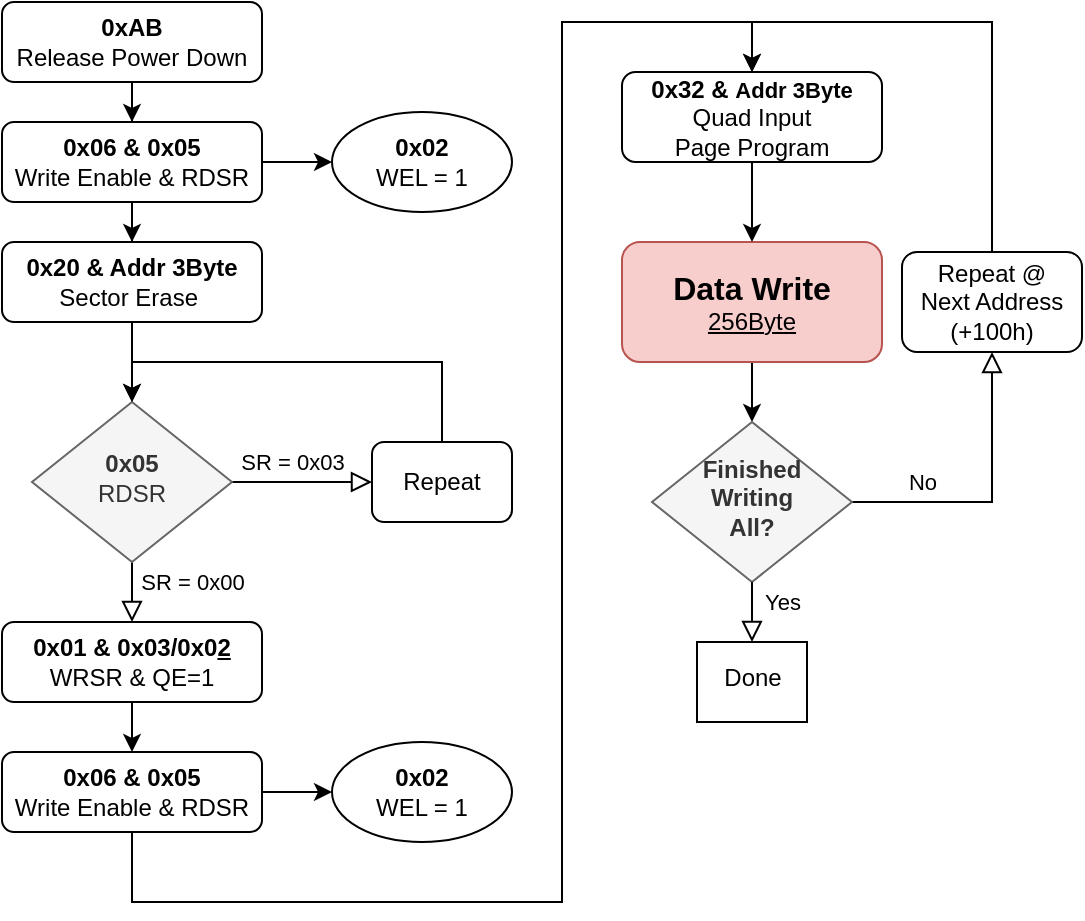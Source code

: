 <mxfile version="15.8.2" type="github">
  <diagram id="C5RBs43oDa-KdzZeNtuy" name="Page-1">
    <mxGraphModel dx="1038" dy="532" grid="1" gridSize="10" guides="1" tooltips="1" connect="1" arrows="1" fold="1" page="1" pageScale="1" pageWidth="827" pageHeight="1169" math="0" shadow="0">
      <root>
        <mxCell id="WIyWlLk6GJQsqaUBKTNV-0" />
        <mxCell id="WIyWlLk6GJQsqaUBKTNV-1" parent="WIyWlLk6GJQsqaUBKTNV-0" />
        <mxCell id="R-zWGBTZfVwNPA_6gyD4-6" value="" style="edgeStyle=orthogonalEdgeStyle;rounded=0;orthogonalLoop=1;jettySize=auto;html=1;fontSize=12;" parent="WIyWlLk6GJQsqaUBKTNV-1" source="R-zWGBTZfVwNPA_6gyD4-1" target="R-zWGBTZfVwNPA_6gyD4-5" edge="1">
          <mxGeometry relative="1" as="geometry" />
        </mxCell>
        <mxCell id="R-zWGBTZfVwNPA_6gyD4-14" value="" style="edgeStyle=orthogonalEdgeStyle;rounded=0;orthogonalLoop=1;jettySize=auto;html=1;fontSize=12;" parent="WIyWlLk6GJQsqaUBKTNV-1" source="R-zWGBTZfVwNPA_6gyD4-1" target="R-zWGBTZfVwNPA_6gyD4-13" edge="1">
          <mxGeometry relative="1" as="geometry" />
        </mxCell>
        <mxCell id="R-zWGBTZfVwNPA_6gyD4-1" value="&lt;b&gt;0x06 &amp;amp; 0x05&lt;br&gt;&lt;/b&gt;Write Enable &amp;amp; RDSR" style="rounded=1;whiteSpace=wrap;html=1;fontSize=12;glass=0;strokeWidth=1;shadow=0;" parent="WIyWlLk6GJQsqaUBKTNV-1" vertex="1">
          <mxGeometry x="190" y="90" width="130" height="40" as="geometry" />
        </mxCell>
        <mxCell id="R-zWGBTZfVwNPA_6gyD4-5" value="&lt;b&gt;0x02&lt;/b&gt;&lt;br&gt;WEL = 1" style="ellipse;whiteSpace=wrap;html=1;rounded=1;shadow=0;strokeWidth=1;glass=0;" parent="WIyWlLk6GJQsqaUBKTNV-1" vertex="1">
          <mxGeometry x="355" y="85" width="90" height="50" as="geometry" />
        </mxCell>
        <mxCell id="R-zWGBTZfVwNPA_6gyD4-13" value="&lt;b&gt;0x20&amp;nbsp;&lt;/b&gt;&lt;b&gt;&amp;amp; Addr 3Byte&lt;/b&gt;&lt;br&gt;Sector Erase&amp;nbsp;" style="whiteSpace=wrap;html=1;rounded=1;shadow=0;strokeWidth=1;glass=0;" parent="WIyWlLk6GJQsqaUBKTNV-1" vertex="1">
          <mxGeometry x="190" y="150" width="130" height="40" as="geometry" />
        </mxCell>
        <mxCell id="t_iCc2SrbTNAFNuz0VWI-24" style="edgeStyle=orthogonalEdgeStyle;rounded=0;orthogonalLoop=1;jettySize=auto;html=1;fontSize=11;" parent="WIyWlLk6GJQsqaUBKTNV-1" source="R-zWGBTZfVwNPA_6gyD4-32" edge="1">
          <mxGeometry relative="1" as="geometry">
            <mxPoint x="565" y="240" as="targetPoint" />
          </mxGeometry>
        </mxCell>
        <mxCell id="R-zWGBTZfVwNPA_6gyD4-32" value="&lt;b style=&quot;font-size: 16px&quot;&gt;Data Write&lt;br&gt;&lt;/b&gt;&lt;u&gt;256Byte&lt;/u&gt;" style="whiteSpace=wrap;html=1;rounded=1;shadow=0;strokeWidth=1;glass=0;fillColor=#f8cecc;strokeColor=#b85450;" parent="WIyWlLk6GJQsqaUBKTNV-1" vertex="1">
          <mxGeometry x="500" y="150" width="130" height="60" as="geometry" />
        </mxCell>
        <mxCell id="t_iCc2SrbTNAFNuz0VWI-2" value="SR = 0x00" style="rounded=0;html=1;jettySize=auto;orthogonalLoop=1;fontSize=11;endArrow=block;endFill=0;endSize=8;strokeWidth=1;shadow=0;labelBackgroundColor=none;edgeStyle=orthogonalEdgeStyle;entryX=0.5;entryY=0;entryDx=0;entryDy=0;" parent="WIyWlLk6GJQsqaUBKTNV-1" source="t_iCc2SrbTNAFNuz0VWI-4" target="t_iCc2SrbTNAFNuz0VWI-13" edge="1">
          <mxGeometry x="0.2" y="30" relative="1" as="geometry">
            <mxPoint as="offset" />
            <mxPoint x="255" y="340" as="targetPoint" />
          </mxGeometry>
        </mxCell>
        <mxCell id="t_iCc2SrbTNAFNuz0VWI-3" value="SR = 0x03" style="edgeStyle=orthogonalEdgeStyle;rounded=0;html=1;jettySize=auto;orthogonalLoop=1;fontSize=11;endArrow=block;endFill=0;endSize=8;strokeWidth=1;shadow=0;labelBackgroundColor=none;" parent="WIyWlLk6GJQsqaUBKTNV-1" source="t_iCc2SrbTNAFNuz0VWI-4" target="t_iCc2SrbTNAFNuz0VWI-6" edge="1">
          <mxGeometry x="-0.143" y="10" relative="1" as="geometry">
            <mxPoint as="offset" />
          </mxGeometry>
        </mxCell>
        <mxCell id="t_iCc2SrbTNAFNuz0VWI-4" value="&lt;b&gt;0x05&lt;/b&gt;&lt;br&gt;RDSR" style="rhombus;whiteSpace=wrap;html=1;shadow=0;fontFamily=Helvetica;fontSize=12;align=center;strokeWidth=1;spacing=6;spacingTop=-4;fillColor=#f5f5f5;fontColor=#333333;strokeColor=#666666;" parent="WIyWlLk6GJQsqaUBKTNV-1" vertex="1">
          <mxGeometry x="205" y="230" width="100" height="80" as="geometry" />
        </mxCell>
        <mxCell id="t_iCc2SrbTNAFNuz0VWI-5" style="edgeStyle=orthogonalEdgeStyle;rounded=0;orthogonalLoop=1;jettySize=auto;html=1;entryX=0.5;entryY=0;entryDx=0;entryDy=0;fontSize=12;exitX=0.5;exitY=0;exitDx=0;exitDy=0;" parent="WIyWlLk6GJQsqaUBKTNV-1" source="t_iCc2SrbTNAFNuz0VWI-6" target="t_iCc2SrbTNAFNuz0VWI-4" edge="1">
          <mxGeometry relative="1" as="geometry">
            <Array as="points">
              <mxPoint x="410" y="210" />
              <mxPoint x="255" y="210" />
            </Array>
          </mxGeometry>
        </mxCell>
        <mxCell id="t_iCc2SrbTNAFNuz0VWI-6" value="Repeat" style="rounded=1;whiteSpace=wrap;html=1;fontSize=12;glass=0;strokeWidth=1;shadow=0;" parent="WIyWlLk6GJQsqaUBKTNV-1" vertex="1">
          <mxGeometry x="375" y="250" width="70" height="40" as="geometry" />
        </mxCell>
        <mxCell id="t_iCc2SrbTNAFNuz0VWI-7" value="" style="edgeStyle=orthogonalEdgeStyle;rounded=0;orthogonalLoop=1;jettySize=auto;html=1;fontSize=12;exitX=0.5;exitY=1;exitDx=0;exitDy=0;" parent="WIyWlLk6GJQsqaUBKTNV-1" source="R-zWGBTZfVwNPA_6gyD4-13" target="t_iCc2SrbTNAFNuz0VWI-4" edge="1">
          <mxGeometry relative="1" as="geometry">
            <mxPoint x="255" y="210" as="sourcePoint" />
          </mxGeometry>
        </mxCell>
        <mxCell id="t_iCc2SrbTNAFNuz0VWI-12" value="" style="edgeStyle=orthogonalEdgeStyle;rounded=0;orthogonalLoop=1;jettySize=auto;html=1;fontSize=12;entryX=0.5;entryY=0;entryDx=0;entryDy=0;" parent="WIyWlLk6GJQsqaUBKTNV-1" source="t_iCc2SrbTNAFNuz0VWI-13" target="t_iCc2SrbTNAFNuz0VWI-15" edge="1">
          <mxGeometry relative="1" as="geometry">
            <mxPoint x="255" y="420" as="targetPoint" />
          </mxGeometry>
        </mxCell>
        <mxCell id="t_iCc2SrbTNAFNuz0VWI-13" value="&lt;b&gt;0x01 &amp;amp; 0x03/0x0&lt;u&gt;2&lt;/u&gt;&lt;br&gt;&lt;/b&gt;WRSR &amp;amp; QE=1" style="whiteSpace=wrap;html=1;rounded=1;shadow=0;strokeWidth=1;glass=0;" parent="WIyWlLk6GJQsqaUBKTNV-1" vertex="1">
          <mxGeometry x="190" y="340" width="130" height="40" as="geometry" />
        </mxCell>
        <mxCell id="t_iCc2SrbTNAFNuz0VWI-14" value="" style="edgeStyle=orthogonalEdgeStyle;rounded=0;orthogonalLoop=1;jettySize=auto;html=1;fontSize=12;" parent="WIyWlLk6GJQsqaUBKTNV-1" source="t_iCc2SrbTNAFNuz0VWI-15" target="t_iCc2SrbTNAFNuz0VWI-16" edge="1">
          <mxGeometry relative="1" as="geometry" />
        </mxCell>
        <mxCell id="t_iCc2SrbTNAFNuz0VWI-19" value="" style="edgeStyle=orthogonalEdgeStyle;rounded=0;orthogonalLoop=1;jettySize=auto;html=1;entryX=0.5;entryY=0;entryDx=0;entryDy=0;exitX=0.5;exitY=1;exitDx=0;exitDy=0;" parent="WIyWlLk6GJQsqaUBKTNV-1" source="t_iCc2SrbTNAFNuz0VWI-15" target="t_iCc2SrbTNAFNuz0VWI-18" edge="1">
          <mxGeometry relative="1" as="geometry">
            <Array as="points">
              <mxPoint x="255" y="480" />
              <mxPoint x="470" y="480" />
              <mxPoint x="470" y="40" />
              <mxPoint x="565" y="40" />
            </Array>
          </mxGeometry>
        </mxCell>
        <mxCell id="t_iCc2SrbTNAFNuz0VWI-15" value="&lt;b&gt;0x06 &amp;amp; 0x05&lt;br&gt;&lt;/b&gt;Write Enable &amp;amp; RDSR" style="rounded=1;whiteSpace=wrap;html=1;fontSize=12;glass=0;strokeWidth=1;shadow=0;" parent="WIyWlLk6GJQsqaUBKTNV-1" vertex="1">
          <mxGeometry x="190" y="405" width="130" height="40" as="geometry" />
        </mxCell>
        <mxCell id="t_iCc2SrbTNAFNuz0VWI-16" value="&lt;b&gt;0x02&lt;/b&gt;&lt;br&gt;WEL = 1" style="ellipse;whiteSpace=wrap;html=1;rounded=1;shadow=0;strokeWidth=1;glass=0;" parent="WIyWlLk6GJQsqaUBKTNV-1" vertex="1">
          <mxGeometry x="355" y="400" width="90" height="50" as="geometry" />
        </mxCell>
        <mxCell id="t_iCc2SrbTNAFNuz0VWI-23" value="" style="edgeStyle=orthogonalEdgeStyle;rounded=0;orthogonalLoop=1;jettySize=auto;html=1;fontSize=11;" parent="WIyWlLk6GJQsqaUBKTNV-1" source="t_iCc2SrbTNAFNuz0VWI-18" target="R-zWGBTZfVwNPA_6gyD4-32" edge="1">
          <mxGeometry relative="1" as="geometry" />
        </mxCell>
        <mxCell id="t_iCc2SrbTNAFNuz0VWI-18" value="&lt;b&gt;0x32 &amp;amp; &lt;font style=&quot;font-size: 11px&quot;&gt;Addr 3Byte&lt;/font&gt;&lt;/b&gt;&lt;br&gt;Quad Input&lt;br&gt;Page Program" style="rounded=1;whiteSpace=wrap;html=1;fontSize=12;glass=0;strokeWidth=1;shadow=0;" parent="WIyWlLk6GJQsqaUBKTNV-1" vertex="1">
          <mxGeometry x="500" y="65" width="130" height="45" as="geometry" />
        </mxCell>
        <mxCell id="t_iCc2SrbTNAFNuz0VWI-27" value="No" style="edgeStyle=orthogonalEdgeStyle;rounded=0;html=1;jettySize=auto;orthogonalLoop=1;fontSize=11;endArrow=block;endFill=0;endSize=8;strokeWidth=1;shadow=0;labelBackgroundColor=none;" parent="WIyWlLk6GJQsqaUBKTNV-1" source="t_iCc2SrbTNAFNuz0VWI-28" target="t_iCc2SrbTNAFNuz0VWI-30" edge="1">
          <mxGeometry x="-0.517" y="10" relative="1" as="geometry">
            <mxPoint as="offset" />
          </mxGeometry>
        </mxCell>
        <mxCell id="t_iCc2SrbTNAFNuz0VWI-28" value="&lt;b&gt;Finished Writing&lt;br&gt;All?&lt;br&gt;&lt;/b&gt;" style="rhombus;whiteSpace=wrap;html=1;shadow=0;fontFamily=Helvetica;fontSize=12;align=center;strokeWidth=1;spacing=6;spacingTop=-4;fillColor=#f5f5f5;fontColor=#333333;strokeColor=#666666;" parent="WIyWlLk6GJQsqaUBKTNV-1" vertex="1">
          <mxGeometry x="515" y="240" width="100" height="80" as="geometry" />
        </mxCell>
        <mxCell id="ExJV0qwyHbgAHzHzyb2r-0" style="edgeStyle=orthogonalEdgeStyle;rounded=0;orthogonalLoop=1;jettySize=auto;html=1;entryX=0.5;entryY=0;entryDx=0;entryDy=0;exitX=0.5;exitY=0;exitDx=0;exitDy=0;" edge="1" parent="WIyWlLk6GJQsqaUBKTNV-1" source="t_iCc2SrbTNAFNuz0VWI-30" target="t_iCc2SrbTNAFNuz0VWI-18">
          <mxGeometry relative="1" as="geometry">
            <Array as="points">
              <mxPoint x="685" y="40" />
              <mxPoint x="565" y="40" />
            </Array>
          </mxGeometry>
        </mxCell>
        <mxCell id="t_iCc2SrbTNAFNuz0VWI-30" value="Repeat @&lt;br&gt;Next Address (+100h)" style="rounded=1;whiteSpace=wrap;html=1;fontSize=12;glass=0;strokeWidth=1;shadow=0;" parent="WIyWlLk6GJQsqaUBKTNV-1" vertex="1">
          <mxGeometry x="640" y="155" width="90" height="50" as="geometry" />
        </mxCell>
        <mxCell id="ExJV0qwyHbgAHzHzyb2r-1" value="Done" style="whiteSpace=wrap;html=1;shadow=0;strokeWidth=1;spacing=6;spacingTop=-4;" vertex="1" parent="WIyWlLk6GJQsqaUBKTNV-1">
          <mxGeometry x="537.5" y="350" width="55" height="40" as="geometry" />
        </mxCell>
        <mxCell id="ExJV0qwyHbgAHzHzyb2r-5" style="edgeStyle=orthogonalEdgeStyle;rounded=0;orthogonalLoop=1;jettySize=auto;html=1;entryX=0.5;entryY=0;entryDx=0;entryDy=0;" edge="1" parent="WIyWlLk6GJQsqaUBKTNV-1" source="ExJV0qwyHbgAHzHzyb2r-3" target="R-zWGBTZfVwNPA_6gyD4-1">
          <mxGeometry relative="1" as="geometry" />
        </mxCell>
        <mxCell id="ExJV0qwyHbgAHzHzyb2r-3" value="&lt;b&gt;0xAB&lt;br&gt;&lt;/b&gt;Release Power Down" style="rounded=1;whiteSpace=wrap;html=1;fontSize=12;glass=0;strokeWidth=1;shadow=0;" vertex="1" parent="WIyWlLk6GJQsqaUBKTNV-1">
          <mxGeometry x="190" y="30" width="130" height="40" as="geometry" />
        </mxCell>
        <mxCell id="ExJV0qwyHbgAHzHzyb2r-7" value="Yes" style="rounded=0;html=1;jettySize=auto;orthogonalLoop=1;fontSize=11;endArrow=block;endFill=0;endSize=8;strokeWidth=1;shadow=0;labelBackgroundColor=none;edgeStyle=orthogonalEdgeStyle;entryX=0.5;entryY=0;entryDx=0;entryDy=0;exitX=0.5;exitY=1;exitDx=0;exitDy=0;" edge="1" parent="WIyWlLk6GJQsqaUBKTNV-1" source="t_iCc2SrbTNAFNuz0VWI-28" target="ExJV0qwyHbgAHzHzyb2r-1">
          <mxGeometry x="-0.333" y="15" relative="1" as="geometry">
            <mxPoint as="offset" />
            <mxPoint x="265" y="350" as="targetPoint" />
            <mxPoint x="565" y="318" as="sourcePoint" />
            <Array as="points">
              <mxPoint x="565" y="330" />
              <mxPoint x="565" y="330" />
            </Array>
          </mxGeometry>
        </mxCell>
      </root>
    </mxGraphModel>
  </diagram>
</mxfile>

